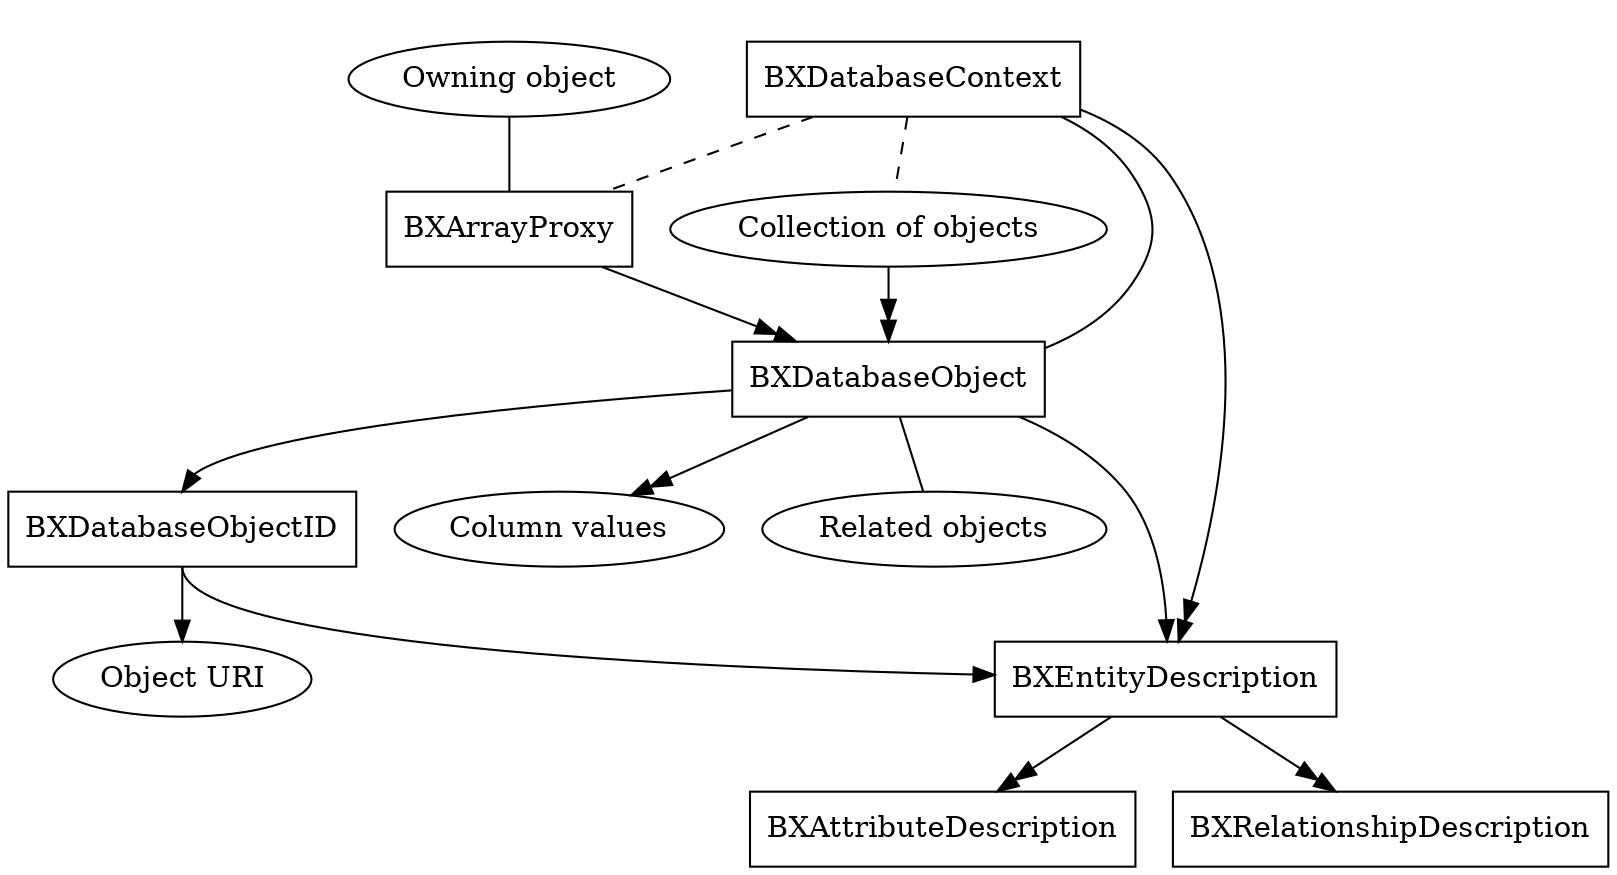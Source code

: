 digraph baseten_relationships 
{	
	compound=true;
	
	node [shape = box]
		BXEntityDescription
		BXDatabaseObject
		BXDatabaseObjectID;
	
	node [shape = ellipse]
		"Object URI";
		"Owning object" [style = normal]
			
	subgraph cluster_fetches
	{
		style=invisible;
		//color=lightgrey;
		//label="By fetch";

		node [shape = ellipse]
			"Collection of objects";
		
		node [shape = box]
			BXArrayProxy;
	}
	
	subgraph properties
	{
		style=filled;
		color=lightgrey;

		node [shape = box]
			BXAttributeDescription
			BXRelationshipDescription;
	}
	
	subgraph object_contents
	{
		style=filled;
		color=lightgrey;

		node [shape = ellipse]
			"Column values"
			"Related objects";
	}
	
	subgraph cluster_database
	{
		style=invisible;
		color=lightgrey;
	
		node [shape = box]
			BXDatabaseContext;		
	}
	
	BXDatabaseContext -> BXDatabaseObject [arrowtail = normal, arrowhead = none];	
	BXDatabaseContext -> BXEntityDescription [arrowhead = normalnormal];

	//BXDatabaseContext -> BXArrayProxy [style = dashed, arrowhead = none, lhead = cluster_fetches];
	BXDatabaseContext -> BXArrayProxy [style = dashed, arrowhead = none];
	BXDatabaseContext -> "Collection of objects" [style = dashed, arrowhead = none];
	
	//BXArrayProxy:e -> BXDatabaseObject [arrowhead = normalnormal, ltail = cluster_fetches]
	BXArrayProxy -> BXDatabaseObject [arrowhead = normalnormal]
	"Collection of objects" -> BXDatabaseObject [arrowhead = normalnormal]
	
	BXDatabaseObject -> "Column values" [arrowhead = normalnormal];
	BXDatabaseObject -> "Related objects" [arrowhead = none];
	BXDatabaseObject -> BXDatabaseObjectID:n;
	BXDatabaseObject -> BXEntityDescription;
	
	BXDatabaseObjectID:s -> BXEntityDescription;
	BXDatabaseObjectID -> "Object URI";
	
	BXEntityDescription -> BXAttributeDescription [arrowhead = normalnormal, arrowtail = normal];
	BXEntityDescription -> BXRelationshipDescription [arrowhead = normalnormal, arrowtail = normal];
	
	"Owning object" -> BXArrayProxy [arrowhead = none, arrowtail = normal];
}
